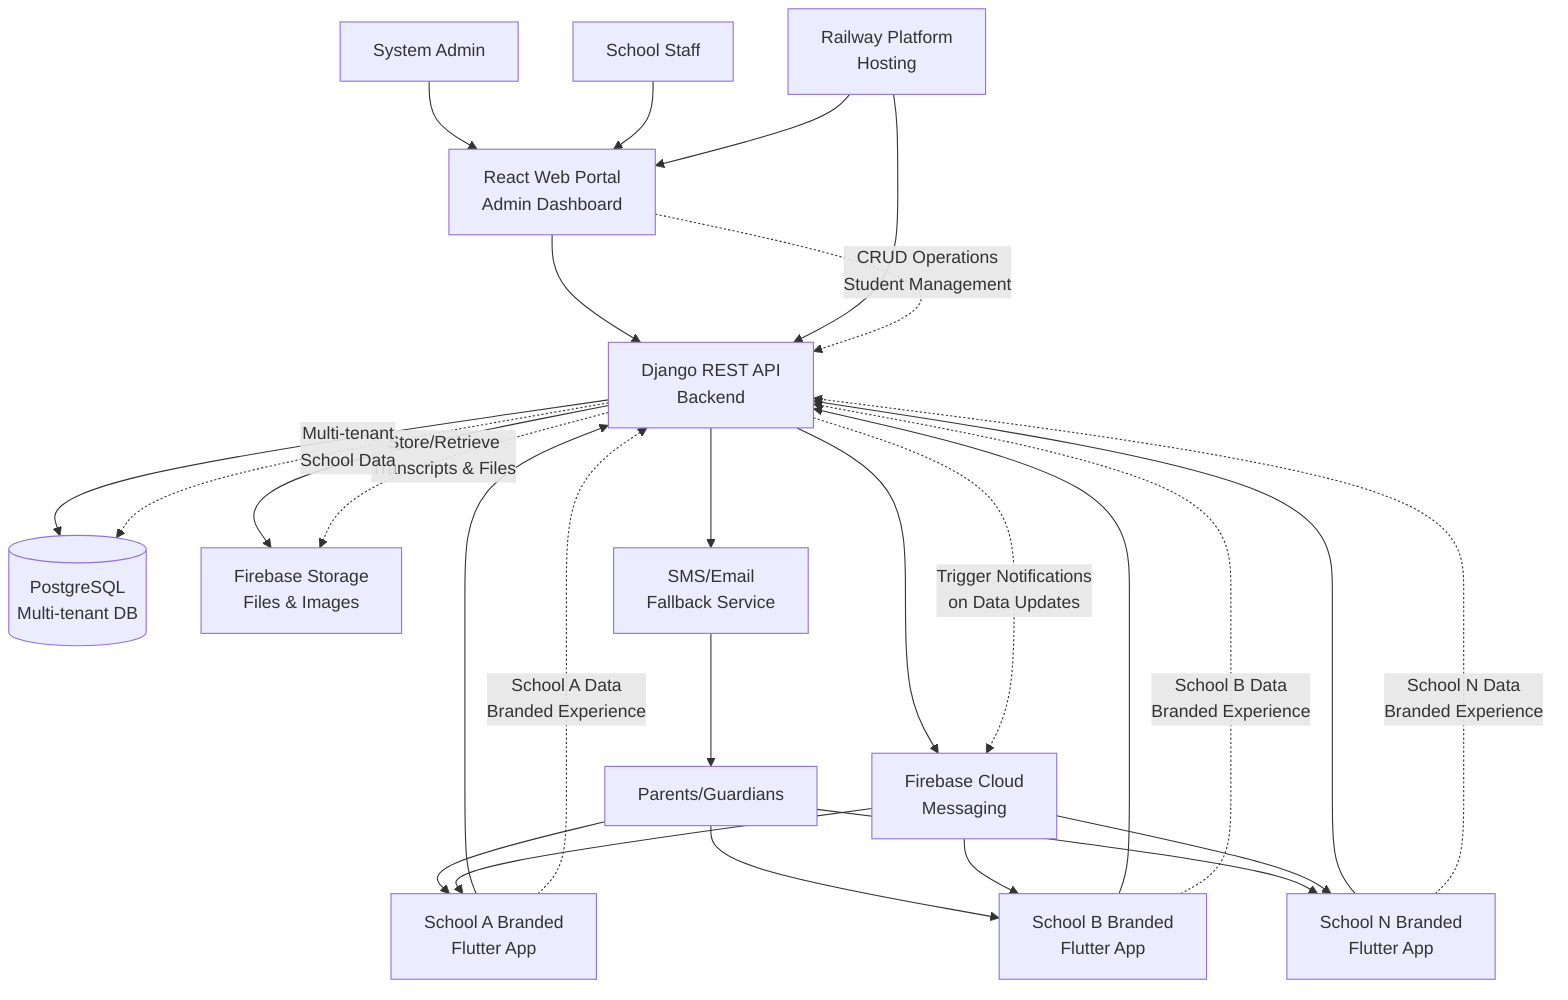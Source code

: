 graph TB
    %% User Actors
    SA[System Admin]
    SS[School Staff]
    PG[Parents/Guardians]
    
    %% Applications
    WEB[React Web Portal<br/>Admin Dashboard]
    MOB1[School A Branded<br/>Flutter App]
    MOB2[School B Branded<br/>Flutter App]
    MOB3[School N Branded<br/>Flutter App]
    
    %% Backend Services
    API[Django REST API<br/>Backend]
    DB[(PostgreSQL<br/>Multi-tenant DB)]
    
    %% External Services
    FCM[Firebase Cloud<br/>Messaging]
    FS[Firebase Storage<br/>Files & Images]
    SMS[SMS/Email<br/>Fallback Service]
    
    %% Hosting
    RW[Railway Platform<br/>Hosting]
    
    %% User Interactions
    SA --> WEB
    SS --> WEB
    PG --> MOB1
    PG --> MOB2
    PG --> MOB3
    
    %% App to Backend Communication
    WEB --> API
    MOB1 --> API
    MOB2 --> API
    MOB3 --> API
    
    %% Backend Services
    API --> DB
    API --> FCM
    API --> FS
    API --> SMS
    
    %% Hosting Relationships
    RW --> API
    RW --> WEB
    
    %% Notification Flow
    FCM --> MOB1
    FCM --> MOB2
    FCM --> MOB3
    SMS --> PG
    
    %% Data Flow Annotations
    WEB -.->|CRUD Operations<br/>Student Management| API
    MOB1 -.->|School A Data<br/>Branded Experience| API
    MOB2 -.->|School B Data<br/>Branded Experience| API
    MOB3 -.->|School N Data<br/>Branded Experience| API
    API -.->|Trigger Notifications<br/>on Data Updates| FCM
    API -.->|Store/Retrieve<br/>Transcripts & Files| FS
    API -.->|Multi-tenant<br/>School Data| DB